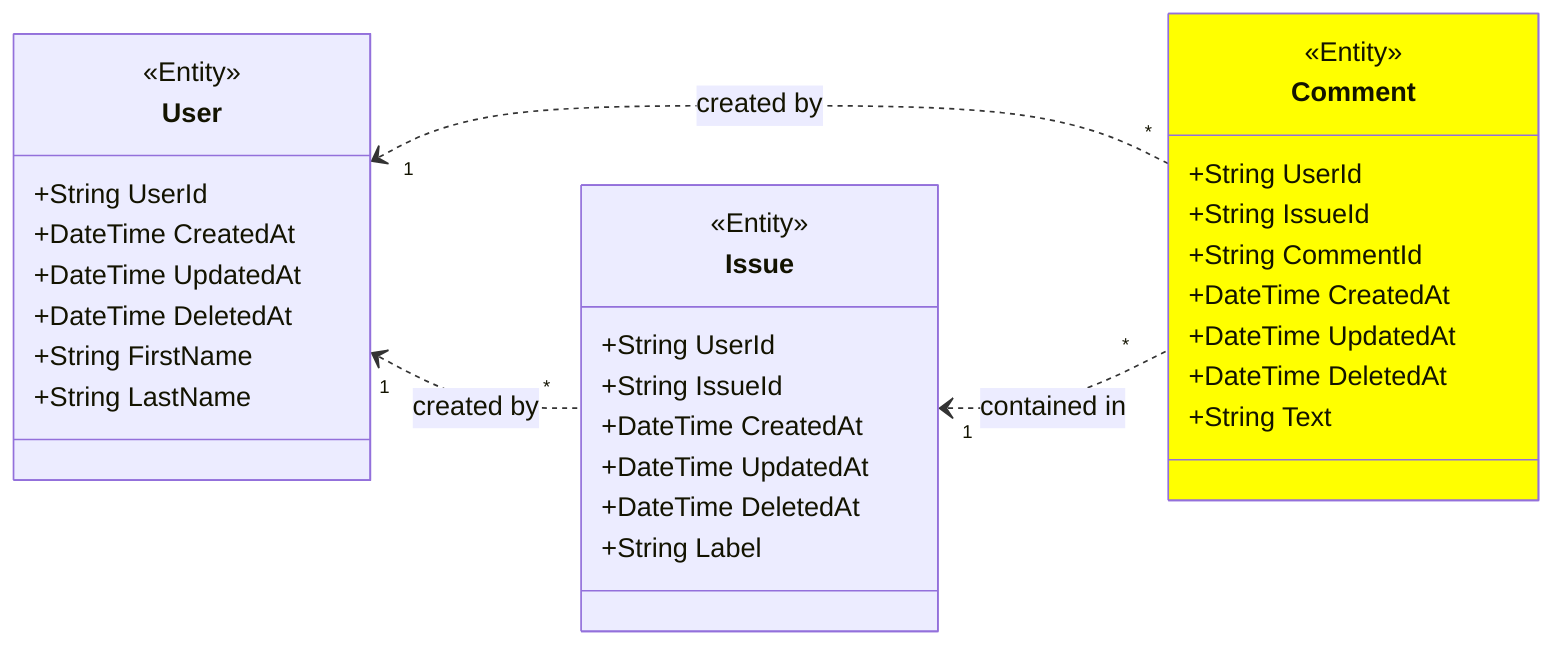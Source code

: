 classDiagram
    direction LR

    class User {
        <<Entity>>
        +String UserId
        +DateTime CreatedAt
        +DateTime UpdatedAt
        +DateTime DeletedAt
        +String FirstName
        +String LastName
    }
    class Issue {
        <<Entity>>
        +String UserId
        +String IssueId
        +DateTime CreatedAt
        +DateTime UpdatedAt
        +DateTime DeletedAt
        +String Label
    }
    class Comment {
        <<Entity>>
        +String UserId
        +String IssueId
        +String CommentId
        +DateTime CreatedAt
        +DateTime UpdatedAt
        +DateTime DeletedAt
        +String Text
    }

    User "1" <.. "*" Issue : created by
    User "1" <.. "*" Comment : created by
    Issue "1" <.. "*" Comment : contained in

    style Comment fill:yellow